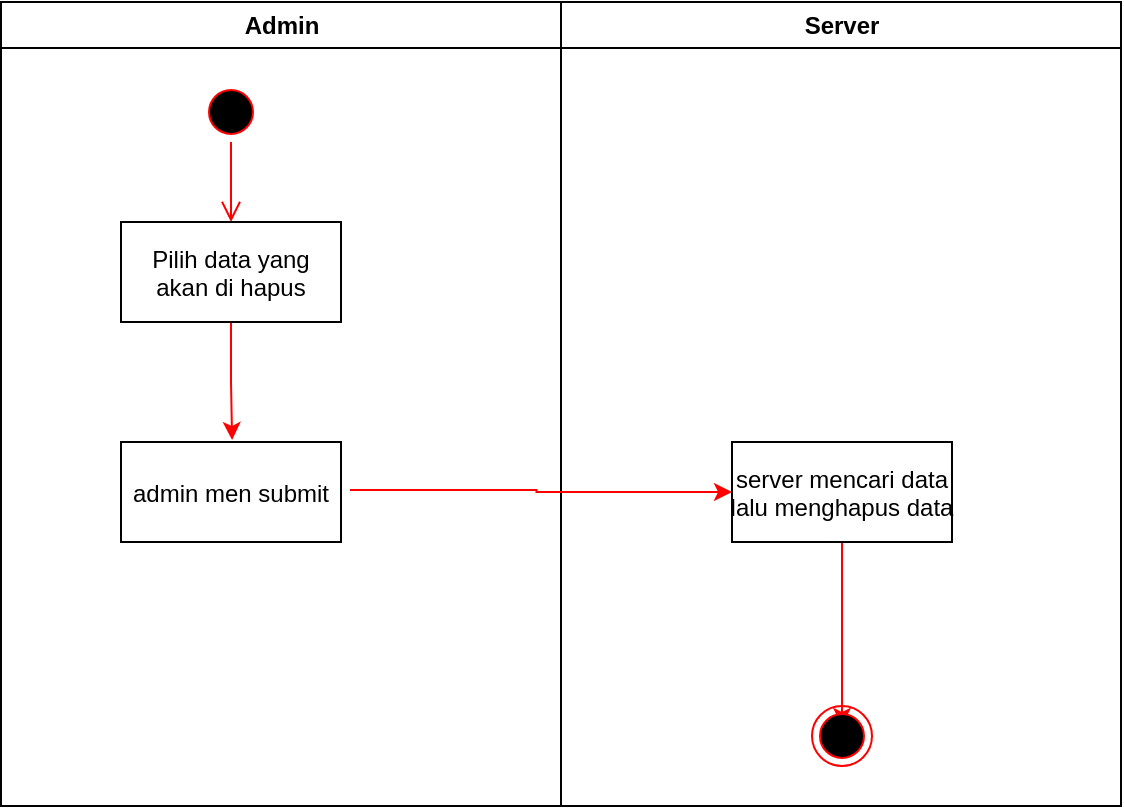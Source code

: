 <mxfile version="17.4.4" type="github">
  <diagram name="Page-1" id="e7e014a7-5840-1c2e-5031-d8a46d1fe8dd">
    <mxGraphModel dx="1027" dy="683" grid="1" gridSize="10" guides="1" tooltips="1" connect="1" arrows="1" fold="1" page="1" pageScale="1" pageWidth="1169" pageHeight="826" background="none" math="0" shadow="0">
      <root>
        <mxCell id="0" />
        <mxCell id="1" parent="0" />
        <mxCell id="2" value="Admin" style="swimlane;whiteSpace=wrap" parent="1" vertex="1">
          <mxGeometry x="164.5" y="128" width="280" height="402" as="geometry" />
        </mxCell>
        <mxCell id="5" value="" style="ellipse;shape=startState;fillColor=#000000;strokeColor=#ff0000;" parent="2" vertex="1">
          <mxGeometry x="100" y="40" width="30" height="30" as="geometry" />
        </mxCell>
        <mxCell id="6" value="" style="edgeStyle=elbowEdgeStyle;elbow=horizontal;verticalAlign=bottom;endArrow=open;endSize=8;strokeColor=#FF0000;endFill=1;rounded=0" parent="2" source="5" target="7" edge="1">
          <mxGeometry x="100" y="40" as="geometry">
            <mxPoint x="115" y="110" as="targetPoint" />
          </mxGeometry>
        </mxCell>
        <mxCell id="hPcxaNM4W-YcPmfeOpNC-41" style="edgeStyle=orthogonalEdgeStyle;rounded=0;orthogonalLoop=1;jettySize=auto;html=1;entryX=0.505;entryY=-0.02;entryDx=0;entryDy=0;entryPerimeter=0;strokeColor=#FF0000;" edge="1" parent="2" source="7" target="8">
          <mxGeometry relative="1" as="geometry" />
        </mxCell>
        <mxCell id="7" value="Pilih data yang&#xa;akan di hapus" style="" parent="2" vertex="1">
          <mxGeometry x="60" y="110" width="110" height="50" as="geometry" />
        </mxCell>
        <mxCell id="8" value="admin men submit" style="" parent="2" vertex="1">
          <mxGeometry x="60" y="220" width="110" height="50" as="geometry" />
        </mxCell>
        <mxCell id="3" value="Server" style="swimlane;whiteSpace=wrap;startSize=23;" parent="1" vertex="1">
          <mxGeometry x="444.5" y="128" width="280" height="402" as="geometry" />
        </mxCell>
        <mxCell id="hPcxaNM4W-YcPmfeOpNC-47" style="edgeStyle=orthogonalEdgeStyle;rounded=0;orthogonalLoop=1;jettySize=auto;html=1;entryX=0.5;entryY=0.333;entryDx=0;entryDy=0;entryPerimeter=0;strokeColor=#FF0000;" edge="1" parent="3" source="16" target="hPcxaNM4W-YcPmfeOpNC-46">
          <mxGeometry relative="1" as="geometry" />
        </mxCell>
        <mxCell id="16" value="server mencari data&#xa;lalu menghapus data" style="" parent="3" vertex="1">
          <mxGeometry x="85.5" y="220" width="110" height="50" as="geometry" />
        </mxCell>
        <mxCell id="hPcxaNM4W-YcPmfeOpNC-46" value="" style="ellipse;html=1;shape=endState;fillColor=#000000;strokeColor=#ff0000;" vertex="1" parent="3">
          <mxGeometry x="125.5" y="352" width="30" height="30" as="geometry" />
        </mxCell>
        <mxCell id="hPcxaNM4W-YcPmfeOpNC-43" style="edgeStyle=orthogonalEdgeStyle;rounded=0;orthogonalLoop=1;jettySize=auto;html=1;entryX=0;entryY=0.5;entryDx=0;entryDy=0;entryPerimeter=0;strokeColor=#FF0000;exitX=1.041;exitY=0.48;exitDx=0;exitDy=0;exitPerimeter=0;" edge="1" parent="1" source="8" target="16">
          <mxGeometry relative="1" as="geometry" />
        </mxCell>
      </root>
    </mxGraphModel>
  </diagram>
</mxfile>
